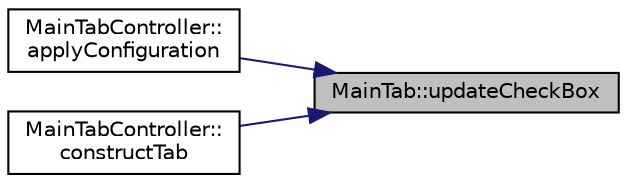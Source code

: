 digraph "MainTab::updateCheckBox"
{
 // LATEX_PDF_SIZE
  edge [fontname="Helvetica",fontsize="10",labelfontname="Helvetica",labelfontsize="10"];
  node [fontname="Helvetica",fontsize="10",shape=record];
  rankdir="RL";
  Node1 [label="MainTab::updateCheckBox",height=0.2,width=0.4,color="black", fillcolor="grey75", style="filled", fontcolor="black",tooltip=" "];
  Node1 -> Node2 [dir="back",color="midnightblue",fontsize="10",style="solid",fontname="Helvetica"];
  Node2 [label="MainTabController::\lapplyConfiguration",height=0.2,width=0.4,color="black", fillcolor="white", style="filled",URL="$class_main_tab_controller.html#a056d99c447a6ba78d02a17f991de8da5",tooltip=" "];
  Node1 -> Node3 [dir="back",color="midnightblue",fontsize="10",style="solid",fontname="Helvetica"];
  Node3 [label="MainTabController::\lconstructTab",height=0.2,width=0.4,color="black", fillcolor="white", style="filled",URL="$class_main_tab_controller.html#a8f040f78fc910bf86c301f66453df570",tooltip=" "];
}
